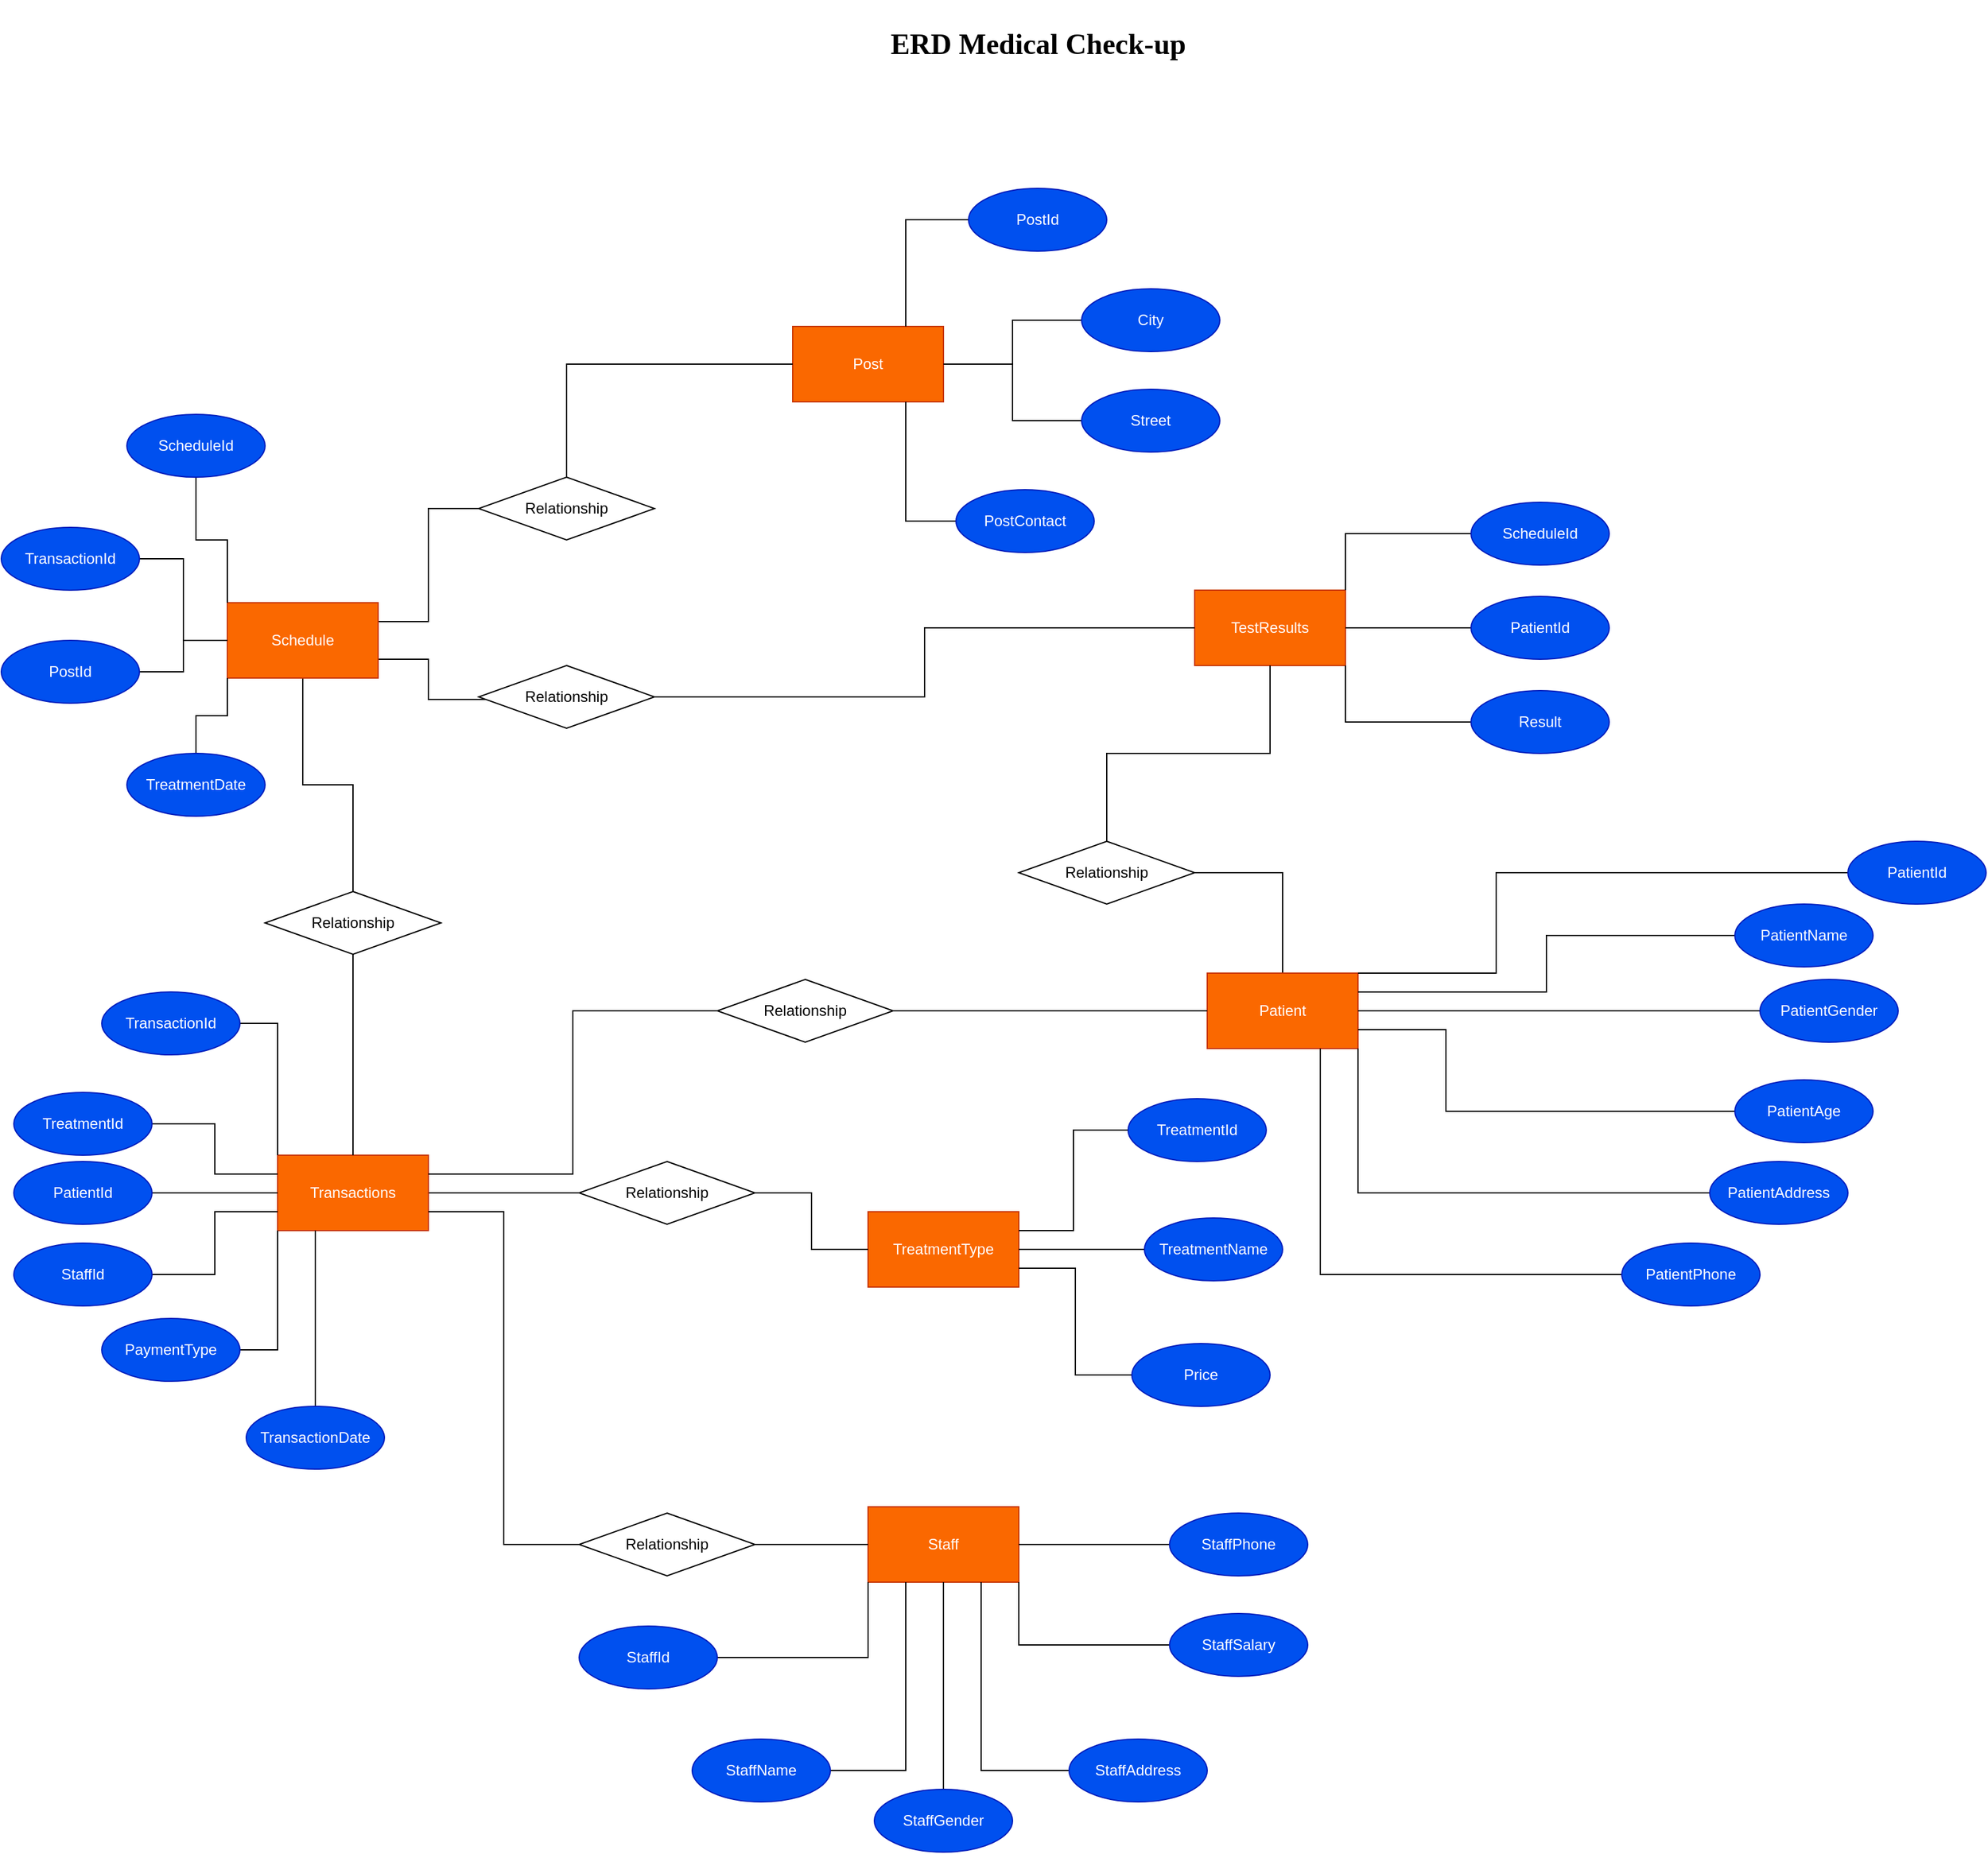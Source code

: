 <mxfile version="14.1.8" type="device"><diagram id="C5RBs43oDa-KdzZeNtuy" name="Page-1"><mxGraphModel dx="2997" dy="2294" grid="1" gridSize="10" guides="1" tooltips="1" connect="1" arrows="1" fold="1" page="1" pageScale="1" pageWidth="827" pageHeight="1169" math="0" shadow="0"><root><mxCell id="WIyWlLk6GJQsqaUBKTNV-0"/><mxCell id="WIyWlLk6GJQsqaUBKTNV-1" parent="WIyWlLk6GJQsqaUBKTNV-0"/><mxCell id="-YBw5L7Gi-AgDGCEq_MR-17" style="edgeStyle=orthogonalEdgeStyle;rounded=0;orthogonalLoop=1;jettySize=auto;html=1;entryX=0.05;entryY=0.54;entryDx=0;entryDy=0;entryPerimeter=0;exitX=1;exitY=0.75;exitDx=0;exitDy=0;endFill=0;endArrow=none;" edge="1" parent="WIyWlLk6GJQsqaUBKTNV-1" source="-YBw5L7Gi-AgDGCEq_MR-0" target="-YBw5L7Gi-AgDGCEq_MR-12"><mxGeometry relative="1" as="geometry"/></mxCell><mxCell id="-YBw5L7Gi-AgDGCEq_MR-18" style="edgeStyle=orthogonalEdgeStyle;rounded=0;orthogonalLoop=1;jettySize=auto;html=1;entryX=0;entryY=0.5;entryDx=0;entryDy=0;exitX=1;exitY=0.25;exitDx=0;exitDy=0;endFill=0;endArrow=none;" edge="1" parent="WIyWlLk6GJQsqaUBKTNV-1" source="-YBw5L7Gi-AgDGCEq_MR-0" target="-YBw5L7Gi-AgDGCEq_MR-13"><mxGeometry relative="1" as="geometry"/></mxCell><mxCell id="-YBw5L7Gi-AgDGCEq_MR-42" style="edgeStyle=orthogonalEdgeStyle;rounded=0;orthogonalLoop=1;jettySize=auto;html=1;entryX=0.5;entryY=0;entryDx=0;entryDy=0;endFill=0;endArrow=none;" edge="1" parent="WIyWlLk6GJQsqaUBKTNV-1" source="-YBw5L7Gi-AgDGCEq_MR-0" target="-YBw5L7Gi-AgDGCEq_MR-41"><mxGeometry relative="1" as="geometry"/></mxCell><mxCell id="-YBw5L7Gi-AgDGCEq_MR-0" value="Schedule" style="rounded=0;whiteSpace=wrap;html=1;fillColor=#fa6800;strokeColor=#C73500;fontColor=#ffffff;" vertex="1" parent="WIyWlLk6GJQsqaUBKTNV-1"><mxGeometry x="110" y="40" width="120" height="60" as="geometry"/></mxCell><mxCell id="-YBw5L7Gi-AgDGCEq_MR-60" style="edgeStyle=orthogonalEdgeStyle;rounded=0;orthogonalLoop=1;jettySize=auto;html=1;entryX=0;entryY=0.5;entryDx=0;entryDy=0;endFill=0;endArrow=none;" edge="1" parent="WIyWlLk6GJQsqaUBKTNV-1" source="-YBw5L7Gi-AgDGCEq_MR-1" target="-YBw5L7Gi-AgDGCEq_MR-57"><mxGeometry relative="1" as="geometry"/></mxCell><mxCell id="-YBw5L7Gi-AgDGCEq_MR-1" value="Transactions" style="rounded=0;whiteSpace=wrap;html=1;fillColor=#fa6800;strokeColor=#C73500;fontColor=#ffffff;" vertex="1" parent="WIyWlLk6GJQsqaUBKTNV-1"><mxGeometry x="150" y="480" width="120" height="60" as="geometry"/></mxCell><mxCell id="-YBw5L7Gi-AgDGCEq_MR-2" value="TreatmentType" style="rounded=0;whiteSpace=wrap;html=1;fillColor=#fa6800;strokeColor=#C73500;fontColor=#ffffff;" vertex="1" parent="WIyWlLk6GJQsqaUBKTNV-1"><mxGeometry x="620" y="525" width="120" height="60" as="geometry"/></mxCell><mxCell id="-YBw5L7Gi-AgDGCEq_MR-3" value="Post" style="rounded=0;whiteSpace=wrap;html=1;fillColor=#fa6800;strokeColor=#C73500;fontColor=#ffffff;" vertex="1" parent="WIyWlLk6GJQsqaUBKTNV-1"><mxGeometry x="560" y="-180" width="120" height="60" as="geometry"/></mxCell><mxCell id="-YBw5L7Gi-AgDGCEq_MR-4" value="Staff" style="rounded=0;whiteSpace=wrap;html=1;fillColor=#fa6800;strokeColor=#C73500;fontColor=#ffffff;" vertex="1" parent="WIyWlLk6GJQsqaUBKTNV-1"><mxGeometry x="620" y="760" width="120" height="60" as="geometry"/></mxCell><mxCell id="-YBw5L7Gi-AgDGCEq_MR-5" value="TestResults" style="rounded=0;whiteSpace=wrap;html=1;fillColor=#fa6800;strokeColor=#C73500;fontColor=#ffffff;" vertex="1" parent="WIyWlLk6GJQsqaUBKTNV-1"><mxGeometry x="880" y="30" width="120" height="60" as="geometry"/></mxCell><mxCell id="-YBw5L7Gi-AgDGCEq_MR-104" style="edgeStyle=orthogonalEdgeStyle;rounded=0;orthogonalLoop=1;jettySize=auto;html=1;entryX=1;entryY=0.5;entryDx=0;entryDy=0;exitX=0.5;exitY=0;exitDx=0;exitDy=0;endFill=0;endArrow=none;" edge="1" parent="WIyWlLk6GJQsqaUBKTNV-1" source="-YBw5L7Gi-AgDGCEq_MR-6" target="-YBw5L7Gi-AgDGCEq_MR-103"><mxGeometry relative="1" as="geometry"/></mxCell><mxCell id="-YBw5L7Gi-AgDGCEq_MR-6" value="Patient" style="rounded=0;whiteSpace=wrap;html=1;fillColor=#fa6800;strokeColor=#C73500;fontColor=#ffffff;" vertex="1" parent="WIyWlLk6GJQsqaUBKTNV-1"><mxGeometry x="890" y="335" width="120" height="60" as="geometry"/></mxCell><mxCell id="-YBw5L7Gi-AgDGCEq_MR-16" style="edgeStyle=orthogonalEdgeStyle;rounded=0;orthogonalLoop=1;jettySize=auto;html=1;entryX=0;entryY=0.5;entryDx=0;entryDy=0;endFill=0;endArrow=none;" edge="1" parent="WIyWlLk6GJQsqaUBKTNV-1" source="-YBw5L7Gi-AgDGCEq_MR-12" target="-YBw5L7Gi-AgDGCEq_MR-5"><mxGeometry relative="1" as="geometry"/></mxCell><mxCell id="-YBw5L7Gi-AgDGCEq_MR-12" value="Relationship" style="rhombus;whiteSpace=wrap;html=1;" vertex="1" parent="WIyWlLk6GJQsqaUBKTNV-1"><mxGeometry x="310" y="90" width="140" height="50" as="geometry"/></mxCell><mxCell id="-YBw5L7Gi-AgDGCEq_MR-14" style="edgeStyle=orthogonalEdgeStyle;rounded=0;orthogonalLoop=1;jettySize=auto;html=1;exitX=0.5;exitY=0;exitDx=0;exitDy=0;entryX=0;entryY=0.5;entryDx=0;entryDy=0;endFill=0;endArrow=none;" edge="1" parent="WIyWlLk6GJQsqaUBKTNV-1" source="-YBw5L7Gi-AgDGCEq_MR-13" target="-YBw5L7Gi-AgDGCEq_MR-3"><mxGeometry relative="1" as="geometry"/></mxCell><mxCell id="-YBw5L7Gi-AgDGCEq_MR-13" value="Relationship" style="rhombus;whiteSpace=wrap;html=1;" vertex="1" parent="WIyWlLk6GJQsqaUBKTNV-1"><mxGeometry x="310" y="-60" width="140" height="50" as="geometry"/></mxCell><mxCell id="-YBw5L7Gi-AgDGCEq_MR-23" style="edgeStyle=orthogonalEdgeStyle;rounded=0;orthogonalLoop=1;jettySize=auto;html=1;entryX=0;entryY=0;entryDx=0;entryDy=0;endFill=0;endArrow=none;" edge="1" parent="WIyWlLk6GJQsqaUBKTNV-1" source="-YBw5L7Gi-AgDGCEq_MR-19" target="-YBw5L7Gi-AgDGCEq_MR-0"><mxGeometry relative="1" as="geometry"/></mxCell><mxCell id="-YBw5L7Gi-AgDGCEq_MR-19" value="ScheduleId" style="ellipse;whiteSpace=wrap;html=1;fillColor=#0050ef;strokeColor=#001DBC;fontColor=#ffffff;" vertex="1" parent="WIyWlLk6GJQsqaUBKTNV-1"><mxGeometry x="30" y="-110" width="110" height="50" as="geometry"/></mxCell><mxCell id="-YBw5L7Gi-AgDGCEq_MR-24" style="edgeStyle=orthogonalEdgeStyle;rounded=0;orthogonalLoop=1;jettySize=auto;html=1;entryX=0;entryY=0.5;entryDx=0;entryDy=0;endFill=0;endArrow=none;" edge="1" parent="WIyWlLk6GJQsqaUBKTNV-1" source="-YBw5L7Gi-AgDGCEq_MR-20" target="-YBw5L7Gi-AgDGCEq_MR-0"><mxGeometry relative="1" as="geometry"/></mxCell><mxCell id="-YBw5L7Gi-AgDGCEq_MR-20" value="TransactionId" style="ellipse;whiteSpace=wrap;html=1;fillColor=#0050ef;strokeColor=#001DBC;fontColor=#ffffff;" vertex="1" parent="WIyWlLk6GJQsqaUBKTNV-1"><mxGeometry x="-70" y="-20" width="110" height="50" as="geometry"/></mxCell><mxCell id="-YBw5L7Gi-AgDGCEq_MR-25" style="edgeStyle=orthogonalEdgeStyle;rounded=0;orthogonalLoop=1;jettySize=auto;html=1;entryX=0;entryY=0.5;entryDx=0;entryDy=0;endFill=0;endArrow=none;" edge="1" parent="WIyWlLk6GJQsqaUBKTNV-1" source="-YBw5L7Gi-AgDGCEq_MR-21" target="-YBw5L7Gi-AgDGCEq_MR-0"><mxGeometry relative="1" as="geometry"/></mxCell><mxCell id="-YBw5L7Gi-AgDGCEq_MR-21" value="PostId" style="ellipse;whiteSpace=wrap;html=1;fillColor=#0050ef;strokeColor=#001DBC;fontColor=#ffffff;" vertex="1" parent="WIyWlLk6GJQsqaUBKTNV-1"><mxGeometry x="-70" y="70" width="110" height="50" as="geometry"/></mxCell><mxCell id="-YBw5L7Gi-AgDGCEq_MR-26" style="edgeStyle=orthogonalEdgeStyle;rounded=0;orthogonalLoop=1;jettySize=auto;html=1;entryX=0;entryY=1;entryDx=0;entryDy=0;endFill=0;endArrow=none;" edge="1" parent="WIyWlLk6GJQsqaUBKTNV-1" source="-YBw5L7Gi-AgDGCEq_MR-22" target="-YBw5L7Gi-AgDGCEq_MR-0"><mxGeometry relative="1" as="geometry"/></mxCell><mxCell id="-YBw5L7Gi-AgDGCEq_MR-22" value="TreatmentDate" style="ellipse;whiteSpace=wrap;html=1;fillColor=#0050ef;strokeColor=#001DBC;fontColor=#ffffff;" vertex="1" parent="WIyWlLk6GJQsqaUBKTNV-1"><mxGeometry x="30" y="160" width="110" height="50" as="geometry"/></mxCell><mxCell id="-YBw5L7Gi-AgDGCEq_MR-31" style="edgeStyle=orthogonalEdgeStyle;rounded=0;orthogonalLoop=1;jettySize=auto;html=1;entryX=0.75;entryY=0;entryDx=0;entryDy=0;endFill=0;endArrow=none;" edge="1" parent="WIyWlLk6GJQsqaUBKTNV-1" source="-YBw5L7Gi-AgDGCEq_MR-27" target="-YBw5L7Gi-AgDGCEq_MR-3"><mxGeometry relative="1" as="geometry"/></mxCell><mxCell id="-YBw5L7Gi-AgDGCEq_MR-27" value="PostId" style="ellipse;whiteSpace=wrap;html=1;fillColor=#0050ef;strokeColor=#001DBC;fontColor=#ffffff;" vertex="1" parent="WIyWlLk6GJQsqaUBKTNV-1"><mxGeometry x="700" y="-290" width="110" height="50" as="geometry"/></mxCell><mxCell id="-YBw5L7Gi-AgDGCEq_MR-33" style="edgeStyle=orthogonalEdgeStyle;rounded=0;orthogonalLoop=1;jettySize=auto;html=1;entryX=1;entryY=0.5;entryDx=0;entryDy=0;endFill=0;endArrow=none;" edge="1" parent="WIyWlLk6GJQsqaUBKTNV-1" source="-YBw5L7Gi-AgDGCEq_MR-28" target="-YBw5L7Gi-AgDGCEq_MR-3"><mxGeometry relative="1" as="geometry"/></mxCell><mxCell id="-YBw5L7Gi-AgDGCEq_MR-28" value="City" style="ellipse;whiteSpace=wrap;html=1;fillColor=#0050ef;strokeColor=#001DBC;fontColor=#ffffff;" vertex="1" parent="WIyWlLk6GJQsqaUBKTNV-1"><mxGeometry x="790" y="-210" width="110" height="50" as="geometry"/></mxCell><mxCell id="-YBw5L7Gi-AgDGCEq_MR-34" style="edgeStyle=orthogonalEdgeStyle;rounded=0;orthogonalLoop=1;jettySize=auto;html=1;endFill=0;endArrow=none;" edge="1" parent="WIyWlLk6GJQsqaUBKTNV-1" source="-YBw5L7Gi-AgDGCEq_MR-29" target="-YBw5L7Gi-AgDGCEq_MR-3"><mxGeometry relative="1" as="geometry"><mxPoint x="680" y="-170" as="targetPoint"/></mxGeometry></mxCell><mxCell id="-YBw5L7Gi-AgDGCEq_MR-29" value="Street" style="ellipse;whiteSpace=wrap;html=1;fillColor=#0050ef;strokeColor=#001DBC;fontColor=#ffffff;" vertex="1" parent="WIyWlLk6GJQsqaUBKTNV-1"><mxGeometry x="790" y="-130" width="110" height="50" as="geometry"/></mxCell><mxCell id="-YBw5L7Gi-AgDGCEq_MR-32" style="edgeStyle=orthogonalEdgeStyle;rounded=0;orthogonalLoop=1;jettySize=auto;html=1;entryX=0.75;entryY=1;entryDx=0;entryDy=0;endFill=0;endArrow=none;" edge="1" parent="WIyWlLk6GJQsqaUBKTNV-1" source="-YBw5L7Gi-AgDGCEq_MR-30" target="-YBw5L7Gi-AgDGCEq_MR-3"><mxGeometry relative="1" as="geometry"/></mxCell><mxCell id="-YBw5L7Gi-AgDGCEq_MR-30" value="PostContact" style="ellipse;whiteSpace=wrap;html=1;fillColor=#0050ef;strokeColor=#001DBC;fontColor=#ffffff;" vertex="1" parent="WIyWlLk6GJQsqaUBKTNV-1"><mxGeometry x="690" y="-50" width="110" height="50" as="geometry"/></mxCell><mxCell id="-YBw5L7Gi-AgDGCEq_MR-40" style="edgeStyle=orthogonalEdgeStyle;rounded=0;orthogonalLoop=1;jettySize=auto;html=1;entryX=1;entryY=0;entryDx=0;entryDy=0;endFill=0;endArrow=none;" edge="1" parent="WIyWlLk6GJQsqaUBKTNV-1" source="-YBw5L7Gi-AgDGCEq_MR-35" target="-YBw5L7Gi-AgDGCEq_MR-5"><mxGeometry relative="1" as="geometry"/></mxCell><mxCell id="-YBw5L7Gi-AgDGCEq_MR-35" value="ScheduleId" style="ellipse;whiteSpace=wrap;html=1;fillColor=#0050ef;strokeColor=#001DBC;fontColor=#ffffff;" vertex="1" parent="WIyWlLk6GJQsqaUBKTNV-1"><mxGeometry x="1100" y="-40" width="110" height="50" as="geometry"/></mxCell><mxCell id="-YBw5L7Gi-AgDGCEq_MR-39" style="edgeStyle=orthogonalEdgeStyle;rounded=0;orthogonalLoop=1;jettySize=auto;html=1;endFill=0;endArrow=none;" edge="1" parent="WIyWlLk6GJQsqaUBKTNV-1" source="-YBw5L7Gi-AgDGCEq_MR-36" target="-YBw5L7Gi-AgDGCEq_MR-5"><mxGeometry relative="1" as="geometry"/></mxCell><mxCell id="-YBw5L7Gi-AgDGCEq_MR-36" value="PatientId" style="ellipse;whiteSpace=wrap;html=1;fillColor=#0050ef;strokeColor=#001DBC;fontColor=#ffffff;" vertex="1" parent="WIyWlLk6GJQsqaUBKTNV-1"><mxGeometry x="1100" y="35" width="110" height="50" as="geometry"/></mxCell><mxCell id="-YBw5L7Gi-AgDGCEq_MR-38" style="edgeStyle=orthogonalEdgeStyle;rounded=0;orthogonalLoop=1;jettySize=auto;html=1;entryX=1;entryY=1;entryDx=0;entryDy=0;endFill=0;endArrow=none;" edge="1" parent="WIyWlLk6GJQsqaUBKTNV-1" source="-YBw5L7Gi-AgDGCEq_MR-37" target="-YBw5L7Gi-AgDGCEq_MR-5"><mxGeometry relative="1" as="geometry"/></mxCell><mxCell id="-YBw5L7Gi-AgDGCEq_MR-37" value="Result" style="ellipse;whiteSpace=wrap;html=1;fillColor=#0050ef;strokeColor=#001DBC;fontColor=#ffffff;" vertex="1" parent="WIyWlLk6GJQsqaUBKTNV-1"><mxGeometry x="1100" y="110" width="110" height="50" as="geometry"/></mxCell><mxCell id="-YBw5L7Gi-AgDGCEq_MR-43" style="edgeStyle=orthogonalEdgeStyle;rounded=0;orthogonalLoop=1;jettySize=auto;html=1;entryX=0.5;entryY=0;entryDx=0;entryDy=0;endFill=0;endArrow=none;" edge="1" parent="WIyWlLk6GJQsqaUBKTNV-1" source="-YBw5L7Gi-AgDGCEq_MR-41" target="-YBw5L7Gi-AgDGCEq_MR-1"><mxGeometry relative="1" as="geometry"/></mxCell><mxCell id="-YBw5L7Gi-AgDGCEq_MR-41" value="Relationship" style="rhombus;whiteSpace=wrap;html=1;" vertex="1" parent="WIyWlLk6GJQsqaUBKTNV-1"><mxGeometry x="140" y="270" width="140" height="50" as="geometry"/></mxCell><mxCell id="-YBw5L7Gi-AgDGCEq_MR-51" style="edgeStyle=orthogonalEdgeStyle;rounded=0;orthogonalLoop=1;jettySize=auto;html=1;entryX=0;entryY=0.25;entryDx=0;entryDy=0;endFill=0;endArrow=none;" edge="1" parent="WIyWlLk6GJQsqaUBKTNV-1" source="-YBw5L7Gi-AgDGCEq_MR-44" target="-YBw5L7Gi-AgDGCEq_MR-1"><mxGeometry relative="1" as="geometry"/></mxCell><mxCell id="-YBw5L7Gi-AgDGCEq_MR-44" value="TreatmentId" style="ellipse;whiteSpace=wrap;html=1;fillColor=#0050ef;strokeColor=#001DBC;fontColor=#ffffff;" vertex="1" parent="WIyWlLk6GJQsqaUBKTNV-1"><mxGeometry x="-60" y="430" width="110" height="50" as="geometry"/></mxCell><mxCell id="-YBw5L7Gi-AgDGCEq_MR-52" style="edgeStyle=orthogonalEdgeStyle;rounded=0;orthogonalLoop=1;jettySize=auto;html=1;entryX=0;entryY=0.5;entryDx=0;entryDy=0;endFill=0;endArrow=none;" edge="1" parent="WIyWlLk6GJQsqaUBKTNV-1" source="-YBw5L7Gi-AgDGCEq_MR-45" target="-YBw5L7Gi-AgDGCEq_MR-1"><mxGeometry relative="1" as="geometry"/></mxCell><mxCell id="-YBw5L7Gi-AgDGCEq_MR-45" value="PatientId" style="ellipse;whiteSpace=wrap;html=1;fillColor=#0050ef;strokeColor=#001DBC;fontColor=#ffffff;" vertex="1" parent="WIyWlLk6GJQsqaUBKTNV-1"><mxGeometry x="-60" y="485" width="110" height="50" as="geometry"/></mxCell><mxCell id="-YBw5L7Gi-AgDGCEq_MR-50" style="edgeStyle=orthogonalEdgeStyle;rounded=0;orthogonalLoop=1;jettySize=auto;html=1;entryX=0;entryY=0;entryDx=0;entryDy=0;endFill=0;endArrow=none;" edge="1" parent="WIyWlLk6GJQsqaUBKTNV-1" source="-YBw5L7Gi-AgDGCEq_MR-46" target="-YBw5L7Gi-AgDGCEq_MR-1"><mxGeometry relative="1" as="geometry"/></mxCell><mxCell id="-YBw5L7Gi-AgDGCEq_MR-46" value="TransactionId" style="ellipse;whiteSpace=wrap;html=1;fillColor=#0050ef;strokeColor=#001DBC;fontColor=#ffffff;" vertex="1" parent="WIyWlLk6GJQsqaUBKTNV-1"><mxGeometry x="10" y="350" width="110" height="50" as="geometry"/></mxCell><mxCell id="-YBw5L7Gi-AgDGCEq_MR-53" style="edgeStyle=orthogonalEdgeStyle;rounded=0;orthogonalLoop=1;jettySize=auto;html=1;entryX=0;entryY=0.75;entryDx=0;entryDy=0;endFill=0;endArrow=none;" edge="1" parent="WIyWlLk6GJQsqaUBKTNV-1" source="-YBw5L7Gi-AgDGCEq_MR-47" target="-YBw5L7Gi-AgDGCEq_MR-1"><mxGeometry relative="1" as="geometry"/></mxCell><mxCell id="-YBw5L7Gi-AgDGCEq_MR-47" value="StaffId" style="ellipse;whiteSpace=wrap;html=1;fillColor=#0050ef;strokeColor=#001DBC;fontColor=#ffffff;" vertex="1" parent="WIyWlLk6GJQsqaUBKTNV-1"><mxGeometry x="-60" y="550" width="110" height="50" as="geometry"/></mxCell><mxCell id="-YBw5L7Gi-AgDGCEq_MR-54" style="edgeStyle=orthogonalEdgeStyle;rounded=0;orthogonalLoop=1;jettySize=auto;html=1;entryX=0;entryY=1;entryDx=0;entryDy=0;endFill=0;endArrow=none;" edge="1" parent="WIyWlLk6GJQsqaUBKTNV-1" source="-YBw5L7Gi-AgDGCEq_MR-48" target="-YBw5L7Gi-AgDGCEq_MR-1"><mxGeometry relative="1" as="geometry"/></mxCell><mxCell id="-YBw5L7Gi-AgDGCEq_MR-48" value="PaymentType" style="ellipse;whiteSpace=wrap;html=1;fillColor=#0050ef;strokeColor=#001DBC;fontColor=#ffffff;" vertex="1" parent="WIyWlLk6GJQsqaUBKTNV-1"><mxGeometry x="10" y="610" width="110" height="50" as="geometry"/></mxCell><mxCell id="-YBw5L7Gi-AgDGCEq_MR-55" style="edgeStyle=orthogonalEdgeStyle;rounded=0;orthogonalLoop=1;jettySize=auto;html=1;entryX=0.25;entryY=1;entryDx=0;entryDy=0;endFill=0;endArrow=none;" edge="1" parent="WIyWlLk6GJQsqaUBKTNV-1" source="-YBw5L7Gi-AgDGCEq_MR-49" target="-YBw5L7Gi-AgDGCEq_MR-1"><mxGeometry relative="1" as="geometry"/></mxCell><mxCell id="-YBw5L7Gi-AgDGCEq_MR-49" value="TransactionDate" style="ellipse;whiteSpace=wrap;html=1;fillColor=#0050ef;strokeColor=#001DBC;fontColor=#ffffff;" vertex="1" parent="WIyWlLk6GJQsqaUBKTNV-1"><mxGeometry x="125" y="680" width="110" height="50" as="geometry"/></mxCell><mxCell id="-YBw5L7Gi-AgDGCEq_MR-78" style="edgeStyle=orthogonalEdgeStyle;rounded=0;orthogonalLoop=1;jettySize=auto;html=1;endFill=0;endArrow=none;" edge="1" parent="WIyWlLk6GJQsqaUBKTNV-1" source="-YBw5L7Gi-AgDGCEq_MR-56" target="-YBw5L7Gi-AgDGCEq_MR-6"><mxGeometry relative="1" as="geometry"/></mxCell><mxCell id="-YBw5L7Gi-AgDGCEq_MR-101" style="edgeStyle=orthogonalEdgeStyle;rounded=0;orthogonalLoop=1;jettySize=auto;html=1;entryX=1;entryY=0.25;entryDx=0;entryDy=0;endFill=0;endArrow=none;" edge="1" parent="WIyWlLk6GJQsqaUBKTNV-1" source="-YBw5L7Gi-AgDGCEq_MR-56" target="-YBw5L7Gi-AgDGCEq_MR-1"><mxGeometry relative="1" as="geometry"/></mxCell><mxCell id="-YBw5L7Gi-AgDGCEq_MR-56" value="Relationship" style="rhombus;whiteSpace=wrap;html=1;" vertex="1" parent="WIyWlLk6GJQsqaUBKTNV-1"><mxGeometry x="500" y="340" width="140" height="50" as="geometry"/></mxCell><mxCell id="-YBw5L7Gi-AgDGCEq_MR-84" style="edgeStyle=orthogonalEdgeStyle;rounded=0;orthogonalLoop=1;jettySize=auto;html=1;entryX=0;entryY=0.5;entryDx=0;entryDy=0;endFill=0;endArrow=none;" edge="1" parent="WIyWlLk6GJQsqaUBKTNV-1" source="-YBw5L7Gi-AgDGCEq_MR-57" target="-YBw5L7Gi-AgDGCEq_MR-2"><mxGeometry relative="1" as="geometry"/></mxCell><mxCell id="-YBw5L7Gi-AgDGCEq_MR-57" value="Relationship" style="rhombus;whiteSpace=wrap;html=1;" vertex="1" parent="WIyWlLk6GJQsqaUBKTNV-1"><mxGeometry x="390" y="485" width="140" height="50" as="geometry"/></mxCell><mxCell id="-YBw5L7Gi-AgDGCEq_MR-88" style="edgeStyle=orthogonalEdgeStyle;rounded=0;orthogonalLoop=1;jettySize=auto;html=1;entryX=0;entryY=0.5;entryDx=0;entryDy=0;endFill=0;endArrow=none;" edge="1" parent="WIyWlLk6GJQsqaUBKTNV-1" source="-YBw5L7Gi-AgDGCEq_MR-58" target="-YBw5L7Gi-AgDGCEq_MR-4"><mxGeometry relative="1" as="geometry"/></mxCell><mxCell id="-YBw5L7Gi-AgDGCEq_MR-102" style="edgeStyle=orthogonalEdgeStyle;rounded=0;orthogonalLoop=1;jettySize=auto;html=1;entryX=1;entryY=0.75;entryDx=0;entryDy=0;endFill=0;endArrow=none;" edge="1" parent="WIyWlLk6GJQsqaUBKTNV-1" source="-YBw5L7Gi-AgDGCEq_MR-58" target="-YBw5L7Gi-AgDGCEq_MR-1"><mxGeometry relative="1" as="geometry"/></mxCell><mxCell id="-YBw5L7Gi-AgDGCEq_MR-58" value="Relationship" style="rhombus;whiteSpace=wrap;html=1;" vertex="1" parent="WIyWlLk6GJQsqaUBKTNV-1"><mxGeometry x="390" y="765" width="140" height="50" as="geometry"/></mxCell><mxCell id="-YBw5L7Gi-AgDGCEq_MR-72" style="edgeStyle=orthogonalEdgeStyle;rounded=0;orthogonalLoop=1;jettySize=auto;html=1;entryX=1;entryY=0;entryDx=0;entryDy=0;startArrow=none;startFill=0;endArrow=none;endFill=0;" edge="1" parent="WIyWlLk6GJQsqaUBKTNV-1" source="-YBw5L7Gi-AgDGCEq_MR-62" target="-YBw5L7Gi-AgDGCEq_MR-6"><mxGeometry relative="1" as="geometry"><Array as="points"><mxPoint x="1120" y="255"/><mxPoint x="1120" y="335"/></Array></mxGeometry></mxCell><mxCell id="-YBw5L7Gi-AgDGCEq_MR-62" value="PatientId" style="ellipse;whiteSpace=wrap;html=1;fillColor=#0050ef;strokeColor=#001DBC;fontColor=#ffffff;" vertex="1" parent="WIyWlLk6GJQsqaUBKTNV-1"><mxGeometry x="1400" y="230" width="110" height="50" as="geometry"/></mxCell><mxCell id="-YBw5L7Gi-AgDGCEq_MR-73" style="edgeStyle=orthogonalEdgeStyle;rounded=0;orthogonalLoop=1;jettySize=auto;html=1;entryX=1;entryY=0.25;entryDx=0;entryDy=0;endArrow=none;endFill=0;" edge="1" parent="WIyWlLk6GJQsqaUBKTNV-1" source="-YBw5L7Gi-AgDGCEq_MR-63" target="-YBw5L7Gi-AgDGCEq_MR-6"><mxGeometry relative="1" as="geometry"/></mxCell><mxCell id="-YBw5L7Gi-AgDGCEq_MR-63" value="PatientName" style="ellipse;whiteSpace=wrap;html=1;fillColor=#0050ef;strokeColor=#001DBC;fontColor=#ffffff;" vertex="1" parent="WIyWlLk6GJQsqaUBKTNV-1"><mxGeometry x="1310" y="280" width="110" height="50" as="geometry"/></mxCell><mxCell id="-YBw5L7Gi-AgDGCEq_MR-80" style="edgeStyle=orthogonalEdgeStyle;rounded=0;orthogonalLoop=1;jettySize=auto;html=1;entryX=1;entryY=0.5;entryDx=0;entryDy=0;endArrow=none;endFill=0;" edge="1" parent="WIyWlLk6GJQsqaUBKTNV-1" source="-YBw5L7Gi-AgDGCEq_MR-64" target="-YBw5L7Gi-AgDGCEq_MR-6"><mxGeometry relative="1" as="geometry"/></mxCell><mxCell id="-YBw5L7Gi-AgDGCEq_MR-64" value="PatientGender" style="ellipse;whiteSpace=wrap;html=1;fillColor=#0050ef;strokeColor=#001DBC;fontColor=#ffffff;" vertex="1" parent="WIyWlLk6GJQsqaUBKTNV-1"><mxGeometry x="1330" y="340" width="110" height="50" as="geometry"/></mxCell><mxCell id="-YBw5L7Gi-AgDGCEq_MR-79" style="edgeStyle=orthogonalEdgeStyle;rounded=0;orthogonalLoop=1;jettySize=auto;html=1;entryX=1;entryY=0.75;entryDx=0;entryDy=0;endFill=0;endArrow=none;" edge="1" parent="WIyWlLk6GJQsqaUBKTNV-1" source="-YBw5L7Gi-AgDGCEq_MR-65" target="-YBw5L7Gi-AgDGCEq_MR-6"><mxGeometry relative="1" as="geometry"><Array as="points"><mxPoint x="1080" y="445"/><mxPoint x="1080" y="380"/></Array></mxGeometry></mxCell><mxCell id="-YBw5L7Gi-AgDGCEq_MR-65" value="PatientAge" style="ellipse;whiteSpace=wrap;html=1;fillColor=#0050ef;strokeColor=#001DBC;fontColor=#ffffff;" vertex="1" parent="WIyWlLk6GJQsqaUBKTNV-1"><mxGeometry x="1310" y="420" width="110" height="50" as="geometry"/></mxCell><mxCell id="-YBw5L7Gi-AgDGCEq_MR-77" style="edgeStyle=orthogonalEdgeStyle;rounded=0;orthogonalLoop=1;jettySize=auto;html=1;entryX=0.75;entryY=1;entryDx=0;entryDy=0;endFill=0;endArrow=none;" edge="1" parent="WIyWlLk6GJQsqaUBKTNV-1" source="-YBw5L7Gi-AgDGCEq_MR-66" target="-YBw5L7Gi-AgDGCEq_MR-6"><mxGeometry relative="1" as="geometry"/></mxCell><mxCell id="-YBw5L7Gi-AgDGCEq_MR-66" value="PatientPhone" style="ellipse;whiteSpace=wrap;html=1;fillColor=#0050ef;strokeColor=#001DBC;fontColor=#ffffff;" vertex="1" parent="WIyWlLk6GJQsqaUBKTNV-1"><mxGeometry x="1220" y="550" width="110" height="50" as="geometry"/></mxCell><mxCell id="-YBw5L7Gi-AgDGCEq_MR-76" style="edgeStyle=orthogonalEdgeStyle;rounded=0;orthogonalLoop=1;jettySize=auto;html=1;entryX=1;entryY=1;entryDx=0;entryDy=0;endFill=0;endArrow=none;" edge="1" parent="WIyWlLk6GJQsqaUBKTNV-1" source="-YBw5L7Gi-AgDGCEq_MR-67" target="-YBw5L7Gi-AgDGCEq_MR-6"><mxGeometry relative="1" as="geometry"/></mxCell><mxCell id="-YBw5L7Gi-AgDGCEq_MR-67" value="PatientAddress" style="ellipse;whiteSpace=wrap;html=1;fillColor=#0050ef;strokeColor=#001DBC;fontColor=#ffffff;" vertex="1" parent="WIyWlLk6GJQsqaUBKTNV-1"><mxGeometry x="1290" y="485" width="110" height="50" as="geometry"/></mxCell><mxCell id="-YBw5L7Gi-AgDGCEq_MR-85" style="edgeStyle=orthogonalEdgeStyle;rounded=0;orthogonalLoop=1;jettySize=auto;html=1;entryX=1;entryY=0.25;entryDx=0;entryDy=0;endFill=0;endArrow=none;" edge="1" parent="WIyWlLk6GJQsqaUBKTNV-1" source="-YBw5L7Gi-AgDGCEq_MR-81" target="-YBw5L7Gi-AgDGCEq_MR-2"><mxGeometry relative="1" as="geometry"/></mxCell><mxCell id="-YBw5L7Gi-AgDGCEq_MR-81" value="TreatmentId" style="ellipse;whiteSpace=wrap;html=1;fillColor=#0050ef;strokeColor=#001DBC;fontColor=#ffffff;" vertex="1" parent="WIyWlLk6GJQsqaUBKTNV-1"><mxGeometry x="827" y="435" width="110" height="50" as="geometry"/></mxCell><mxCell id="-YBw5L7Gi-AgDGCEq_MR-86" style="edgeStyle=orthogonalEdgeStyle;rounded=0;orthogonalLoop=1;jettySize=auto;html=1;entryX=1;entryY=0.5;entryDx=0;entryDy=0;endFill=0;endArrow=none;" edge="1" parent="WIyWlLk6GJQsqaUBKTNV-1" source="-YBw5L7Gi-AgDGCEq_MR-82" target="-YBw5L7Gi-AgDGCEq_MR-2"><mxGeometry relative="1" as="geometry"/></mxCell><mxCell id="-YBw5L7Gi-AgDGCEq_MR-82" value="TreatmentName" style="ellipse;whiteSpace=wrap;html=1;fillColor=#0050ef;strokeColor=#001DBC;fontColor=#ffffff;" vertex="1" parent="WIyWlLk6GJQsqaUBKTNV-1"><mxGeometry x="840" y="530" width="110" height="50" as="geometry"/></mxCell><mxCell id="-YBw5L7Gi-AgDGCEq_MR-87" style="edgeStyle=orthogonalEdgeStyle;rounded=0;orthogonalLoop=1;jettySize=auto;html=1;entryX=1;entryY=0.75;entryDx=0;entryDy=0;endFill=0;endArrow=none;" edge="1" parent="WIyWlLk6GJQsqaUBKTNV-1" source="-YBw5L7Gi-AgDGCEq_MR-83" target="-YBw5L7Gi-AgDGCEq_MR-2"><mxGeometry relative="1" as="geometry"><mxPoint x="790" y="560" as="targetPoint"/></mxGeometry></mxCell><mxCell id="-YBw5L7Gi-AgDGCEq_MR-83" value="Price" style="ellipse;whiteSpace=wrap;html=1;fillColor=#0050ef;strokeColor=#001DBC;fontColor=#ffffff;" vertex="1" parent="WIyWlLk6GJQsqaUBKTNV-1"><mxGeometry x="830" y="630" width="110" height="50" as="geometry"/></mxCell><mxCell id="-YBw5L7Gi-AgDGCEq_MR-95" style="edgeStyle=orthogonalEdgeStyle;rounded=0;orthogonalLoop=1;jettySize=auto;html=1;entryX=0;entryY=1;entryDx=0;entryDy=0;endFill=0;endArrow=none;" edge="1" parent="WIyWlLk6GJQsqaUBKTNV-1" source="-YBw5L7Gi-AgDGCEq_MR-89" target="-YBw5L7Gi-AgDGCEq_MR-4"><mxGeometry relative="1" as="geometry"/></mxCell><mxCell id="-YBw5L7Gi-AgDGCEq_MR-89" value="StaffId" style="ellipse;whiteSpace=wrap;html=1;fillColor=#0050ef;strokeColor=#001DBC;fontColor=#ffffff;" vertex="1" parent="WIyWlLk6GJQsqaUBKTNV-1"><mxGeometry x="390" y="855" width="110" height="50" as="geometry"/></mxCell><mxCell id="-YBw5L7Gi-AgDGCEq_MR-96" style="edgeStyle=orthogonalEdgeStyle;rounded=0;orthogonalLoop=1;jettySize=auto;html=1;entryX=0.25;entryY=1;entryDx=0;entryDy=0;endFill=0;endArrow=none;" edge="1" parent="WIyWlLk6GJQsqaUBKTNV-1" source="-YBw5L7Gi-AgDGCEq_MR-90" target="-YBw5L7Gi-AgDGCEq_MR-4"><mxGeometry relative="1" as="geometry"/></mxCell><mxCell id="-YBw5L7Gi-AgDGCEq_MR-90" value="StaffName" style="ellipse;whiteSpace=wrap;html=1;fillColor=#0050ef;strokeColor=#001DBC;fontColor=#ffffff;" vertex="1" parent="WIyWlLk6GJQsqaUBKTNV-1"><mxGeometry x="480" y="945" width="110" height="50" as="geometry"/></mxCell><mxCell id="-YBw5L7Gi-AgDGCEq_MR-100" style="edgeStyle=orthogonalEdgeStyle;rounded=0;orthogonalLoop=1;jettySize=auto;html=1;entryX=1;entryY=0.5;entryDx=0;entryDy=0;endFill=0;endArrow=none;" edge="1" parent="WIyWlLk6GJQsqaUBKTNV-1" source="-YBw5L7Gi-AgDGCEq_MR-91" target="-YBw5L7Gi-AgDGCEq_MR-4"><mxGeometry relative="1" as="geometry"/></mxCell><mxCell id="-YBw5L7Gi-AgDGCEq_MR-91" value="StaffPhone" style="ellipse;whiteSpace=wrap;html=1;fillColor=#0050ef;strokeColor=#001DBC;fontColor=#ffffff;" vertex="1" parent="WIyWlLk6GJQsqaUBKTNV-1"><mxGeometry x="860" y="765" width="110" height="50" as="geometry"/></mxCell><mxCell id="-YBw5L7Gi-AgDGCEq_MR-97" style="edgeStyle=orthogonalEdgeStyle;rounded=0;orthogonalLoop=1;jettySize=auto;html=1;entryX=0.5;entryY=1;entryDx=0;entryDy=0;endFill=0;endArrow=none;" edge="1" parent="WIyWlLk6GJQsqaUBKTNV-1" source="-YBw5L7Gi-AgDGCEq_MR-92" target="-YBw5L7Gi-AgDGCEq_MR-4"><mxGeometry relative="1" as="geometry"/></mxCell><mxCell id="-YBw5L7Gi-AgDGCEq_MR-92" value="StaffGender" style="ellipse;whiteSpace=wrap;html=1;fillColor=#0050ef;strokeColor=#001DBC;fontColor=#ffffff;" vertex="1" parent="WIyWlLk6GJQsqaUBKTNV-1"><mxGeometry x="625" y="985" width="110" height="50" as="geometry"/></mxCell><mxCell id="-YBw5L7Gi-AgDGCEq_MR-98" style="edgeStyle=orthogonalEdgeStyle;rounded=0;orthogonalLoop=1;jettySize=auto;html=1;entryX=0.75;entryY=1;entryDx=0;entryDy=0;exitX=0;exitY=0.5;exitDx=0;exitDy=0;endFill=0;endArrow=none;" edge="1" parent="WIyWlLk6GJQsqaUBKTNV-1" source="-YBw5L7Gi-AgDGCEq_MR-93" target="-YBw5L7Gi-AgDGCEq_MR-4"><mxGeometry relative="1" as="geometry"/></mxCell><mxCell id="-YBw5L7Gi-AgDGCEq_MR-93" value="StaffAddress" style="ellipse;whiteSpace=wrap;html=1;fillColor=#0050ef;strokeColor=#001DBC;fontColor=#ffffff;" vertex="1" parent="WIyWlLk6GJQsqaUBKTNV-1"><mxGeometry x="780" y="945" width="110" height="50" as="geometry"/></mxCell><mxCell id="-YBw5L7Gi-AgDGCEq_MR-99" style="edgeStyle=orthogonalEdgeStyle;rounded=0;orthogonalLoop=1;jettySize=auto;html=1;entryX=1;entryY=1;entryDx=0;entryDy=0;endFill=0;endArrow=none;" edge="1" parent="WIyWlLk6GJQsqaUBKTNV-1" source="-YBw5L7Gi-AgDGCEq_MR-94" target="-YBw5L7Gi-AgDGCEq_MR-4"><mxGeometry relative="1" as="geometry"/></mxCell><mxCell id="-YBw5L7Gi-AgDGCEq_MR-94" value="StaffSalary" style="ellipse;whiteSpace=wrap;html=1;fillColor=#0050ef;strokeColor=#001DBC;fontColor=#ffffff;" vertex="1" parent="WIyWlLk6GJQsqaUBKTNV-1"><mxGeometry x="860" y="845" width="110" height="50" as="geometry"/></mxCell><mxCell id="-YBw5L7Gi-AgDGCEq_MR-105" style="edgeStyle=orthogonalEdgeStyle;rounded=0;orthogonalLoop=1;jettySize=auto;html=1;entryX=0.5;entryY=1;entryDx=0;entryDy=0;endFill=0;endArrow=none;" edge="1" parent="WIyWlLk6GJQsqaUBKTNV-1" source="-YBw5L7Gi-AgDGCEq_MR-103" target="-YBw5L7Gi-AgDGCEq_MR-5"><mxGeometry relative="1" as="geometry"/></mxCell><mxCell id="-YBw5L7Gi-AgDGCEq_MR-103" value="Relationship" style="rhombus;whiteSpace=wrap;html=1;" vertex="1" parent="WIyWlLk6GJQsqaUBKTNV-1"><mxGeometry x="740" y="230" width="140" height="50" as="geometry"/></mxCell><mxCell id="-YBw5L7Gi-AgDGCEq_MR-106" value="&lt;h1 style=&quot;font-size: 23px;&quot;&gt;&lt;font face=&quot;Times New Roman&quot; style=&quot;font-size: 23px;&quot;&gt;ERD Medical Check-up&lt;/font&gt;&lt;/h1&gt;" style="text;html=1;align=center;verticalAlign=middle;resizable=0;points=[];autosize=1;fontSize=23;fontStyle=1" vertex="1" parent="WIyWlLk6GJQsqaUBKTNV-1"><mxGeometry x="630" y="-440" width="250" height="70" as="geometry"/></mxCell></root></mxGraphModel></diagram></mxfile>
